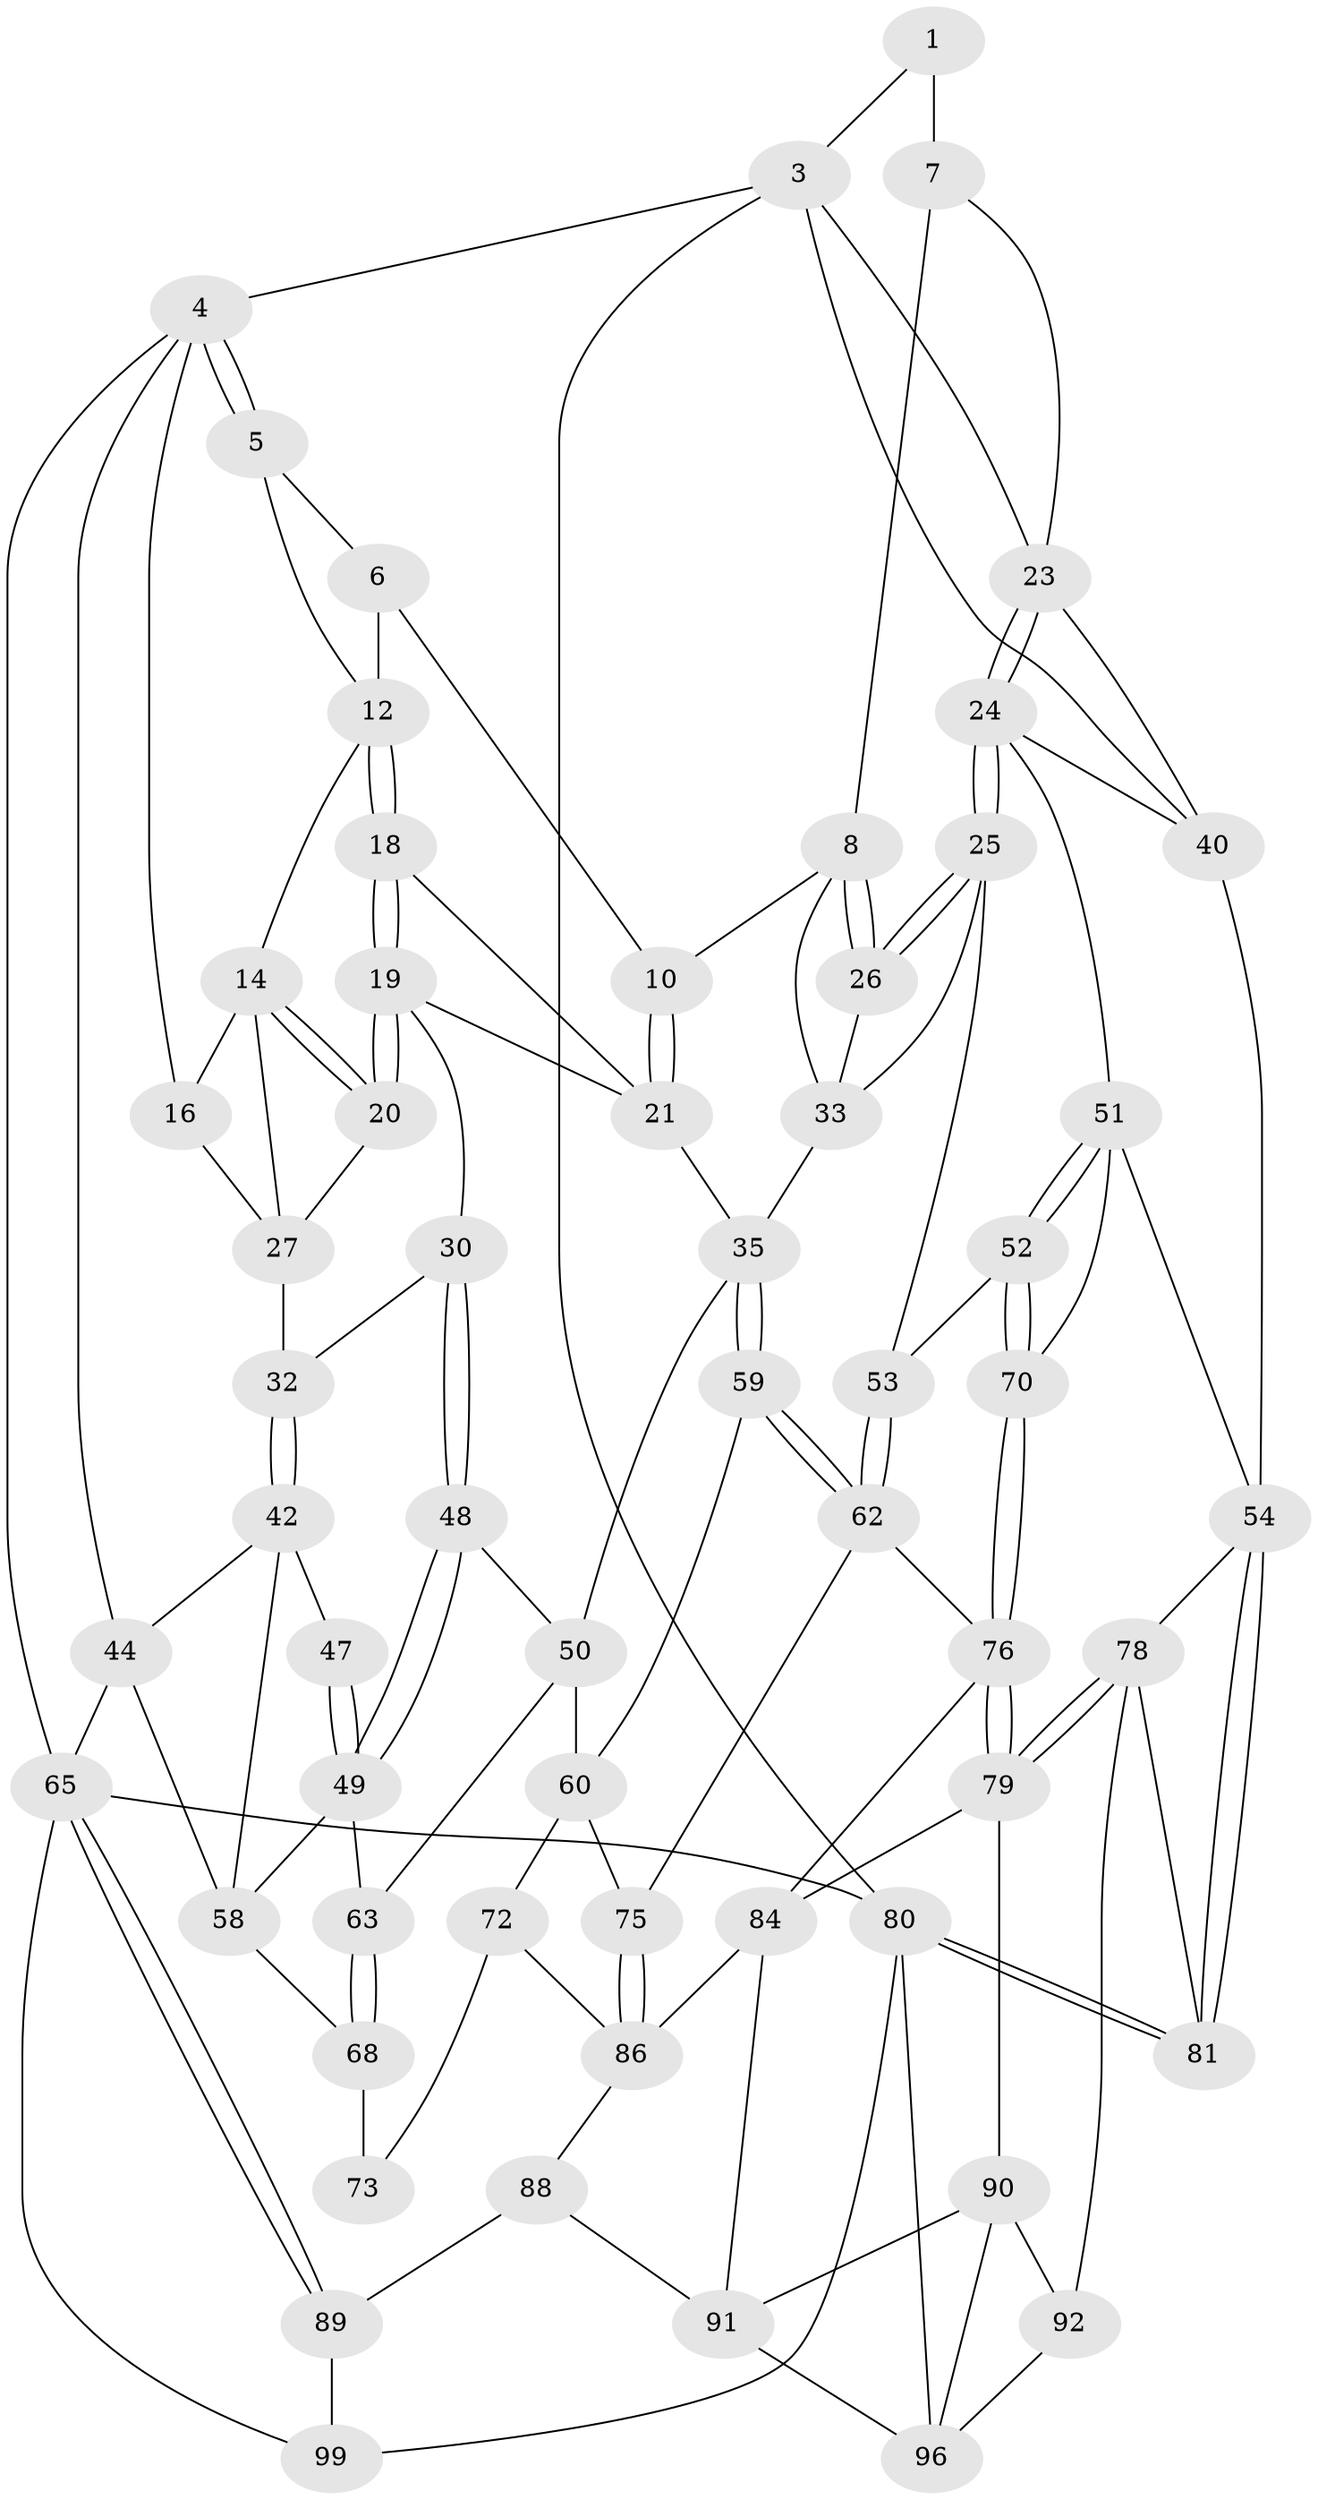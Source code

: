 // original degree distribution, {3: 0.03, 6: 0.22, 5: 0.53, 4: 0.22}
// Generated by graph-tools (version 1.1) at 2025/42/03/06/25 10:42:30]
// undirected, 60 vertices, 134 edges
graph export_dot {
graph [start="1"]
  node [color=gray90,style=filled];
  1 [pos="+0.6472018392326551+0",super="+2"];
  3 [pos="+1+0",super="+39"];
  4 [pos="+0+0",super="+17"];
  5 [pos="+0.0649725473160381+0"];
  6 [pos="+0.44311046730589126+0",super="+11"];
  7 [pos="+0.6624498158881729+0.04681813611165056",super="+22"];
  8 [pos="+0.6390088750843109+0.0807504971872858",super="+9"];
  10 [pos="+0.43323454951921403+0.12544185932703605"];
  12 [pos="+0.268596267675763+0.09188132742091001",super="+13"];
  14 [pos="+0.12518370695723754+0.07146199109596914",super="+15"];
  16 [pos="+0.02376433336162204+0.17624041661600565"];
  18 [pos="+0.2795026934689532+0.12252898574022102"];
  19 [pos="+0.23389548462451415+0.18999638068123237",super="+29"];
  20 [pos="+0.16369148786492552+0.14773608203910651"];
  21 [pos="+0.432981530827733+0.12565148588709493",super="+37"];
  23 [pos="+0.7793773814910869+0.16755835765664026",super="+38"];
  24 [pos="+0.6959748488408997+0.25156664623149155",super="+41"];
  25 [pos="+0.6593960386460769+0.26591691667227896",super="+45"];
  26 [pos="+0.6192743925543986+0.2198752318150236"];
  27 [pos="+0.1299083357679544+0.19090989715689402",super="+28"];
  30 [pos="+0.24091340266900615+0.25837789577286013",super="+31"];
  32 [pos="+0.10004854460722111+0.24278107191046358"];
  33 [pos="+0.5219112423763479+0.2029500731476375",super="+34"];
  35 [pos="+0.4459214186415526+0.33356869276347717",super="+36"];
  40 [pos="+0.7950401803296078+0.28528548564746614",super="+46"];
  42 [pos="+0.07895429735912624+0.29626256229665904",super="+43"];
  44 [pos="+0+0.34417756358675594",super="+64"];
  47 [pos="+0.14825626205910938+0.29498088689867863"];
  48 [pos="+0.23512600064759068+0.30294633146140426"];
  49 [pos="+0.17543071408316704+0.37972177076243746",super="+57"];
  50 [pos="+0.3171601468999064+0.37877226473234055",super="+61"];
  51 [pos="+0.7889146560970952+0.3245233506033857",super="+56"];
  52 [pos="+0.6590316781315775+0.42784100318291957"];
  53 [pos="+0.6380375390644906+0.4161114965674397"];
  54 [pos="+1+0.34030473937892886",super="+55"];
  58 [pos="+0.1349708282520934+0.41228617908872384",super="+67"];
  59 [pos="+0.43454729320491564+0.41022023597979895"];
  60 [pos="+0.3965640989877479+0.45461689583657233",super="+71"];
  62 [pos="+0.5713195062761192+0.46784579204333765",super="+74"];
  63 [pos="+0.2134850412170376+0.47869561010262834"];
  65 [pos="+0+0.9996294815633306",super="+66"];
  68 [pos="+0.21820793623679496+0.4944402186977873",super="+69"];
  70 [pos="+0.7096766820406145+0.46989086017098"];
  72 [pos="+0.3077568985678446+0.5871218801818239"];
  73 [pos="+0.2970806870786773+0.5811397603574154"];
  75 [pos="+0.49157122161547+0.5827977165666477"];
  76 [pos="+0.7133204184835825+0.4841978468102723",super="+77"];
  78 [pos="+0.8293098217261776+0.6530204223241657",super="+82"];
  79 [pos="+0.7781714163504131+0.6437176305505165",super="+83"];
  80 [pos="+1+1",super="+98"];
  81 [pos="+1+1"];
  84 [pos="+0.6510235055480486+0.6341635438577053",super="+85"];
  86 [pos="+0.5054042319901925+0.6815036260051408",super="+87"];
  88 [pos="+0.28815006191090614+0.7803801862019601",super="+95"];
  89 [pos="+0.21893767825090246+0.808720804242554",super="+100"];
  90 [pos="+0.6780380849922915+0.7657766384321877",super="+93"];
  91 [pos="+0.5267041967548058+0.734935915663252",super="+94"];
  92 [pos="+0.6972001929696092+0.8820889935218045"];
  96 [pos="+0.4965260671553788+0.8372905118497673",super="+97"];
  99 [pos="+0.39768805738979307+1"];
  1 -- 7 [weight=2];
  1 -- 3;
  3 -- 4;
  3 -- 80;
  3 -- 40;
  3 -- 23;
  4 -- 5;
  4 -- 5;
  4 -- 65;
  4 -- 16;
  4 -- 44;
  5 -- 6;
  5 -- 12;
  6 -- 10;
  6 -- 12;
  7 -- 8;
  7 -- 23;
  8 -- 26;
  8 -- 26;
  8 -- 33;
  8 -- 10;
  10 -- 21;
  10 -- 21;
  12 -- 18;
  12 -- 18;
  12 -- 14;
  14 -- 20;
  14 -- 20;
  14 -- 16;
  14 -- 27;
  16 -- 27;
  18 -- 19;
  18 -- 19;
  18 -- 21;
  19 -- 20;
  19 -- 20;
  19 -- 30;
  19 -- 21;
  20 -- 27;
  21 -- 35;
  23 -- 24;
  23 -- 24;
  23 -- 40;
  24 -- 25;
  24 -- 25;
  24 -- 40;
  24 -- 51;
  25 -- 26;
  25 -- 26;
  25 -- 53;
  25 -- 33;
  26 -- 33;
  27 -- 32;
  30 -- 48;
  30 -- 48;
  30 -- 32;
  32 -- 42;
  32 -- 42;
  33 -- 35;
  35 -- 59;
  35 -- 59;
  35 -- 50;
  40 -- 54;
  42 -- 47;
  42 -- 58;
  42 -- 44;
  44 -- 65;
  44 -- 58;
  47 -- 49;
  47 -- 49;
  48 -- 49;
  48 -- 49;
  48 -- 50;
  49 -- 58;
  49 -- 63;
  50 -- 60;
  50 -- 63;
  51 -- 52;
  51 -- 52;
  51 -- 70;
  51 -- 54;
  52 -- 53;
  52 -- 70;
  52 -- 70;
  53 -- 62;
  53 -- 62;
  54 -- 81;
  54 -- 81;
  54 -- 78;
  58 -- 68;
  59 -- 60;
  59 -- 62;
  59 -- 62;
  60 -- 72;
  60 -- 75;
  62 -- 75;
  62 -- 76;
  63 -- 68;
  63 -- 68;
  65 -- 89;
  65 -- 89;
  65 -- 80;
  65 -- 99;
  68 -- 73 [weight=2];
  70 -- 76;
  70 -- 76;
  72 -- 73;
  72 -- 86;
  75 -- 86;
  75 -- 86;
  76 -- 79;
  76 -- 79;
  76 -- 84;
  78 -- 79;
  78 -- 79;
  78 -- 81;
  78 -- 92;
  79 -- 90;
  79 -- 84;
  80 -- 81;
  80 -- 81;
  80 -- 99;
  80 -- 96;
  84 -- 91;
  84 -- 86;
  86 -- 88;
  88 -- 89 [weight=2];
  88 -- 91;
  89 -- 99;
  90 -- 91;
  90 -- 96;
  90 -- 92;
  91 -- 96;
  92 -- 96;
}
